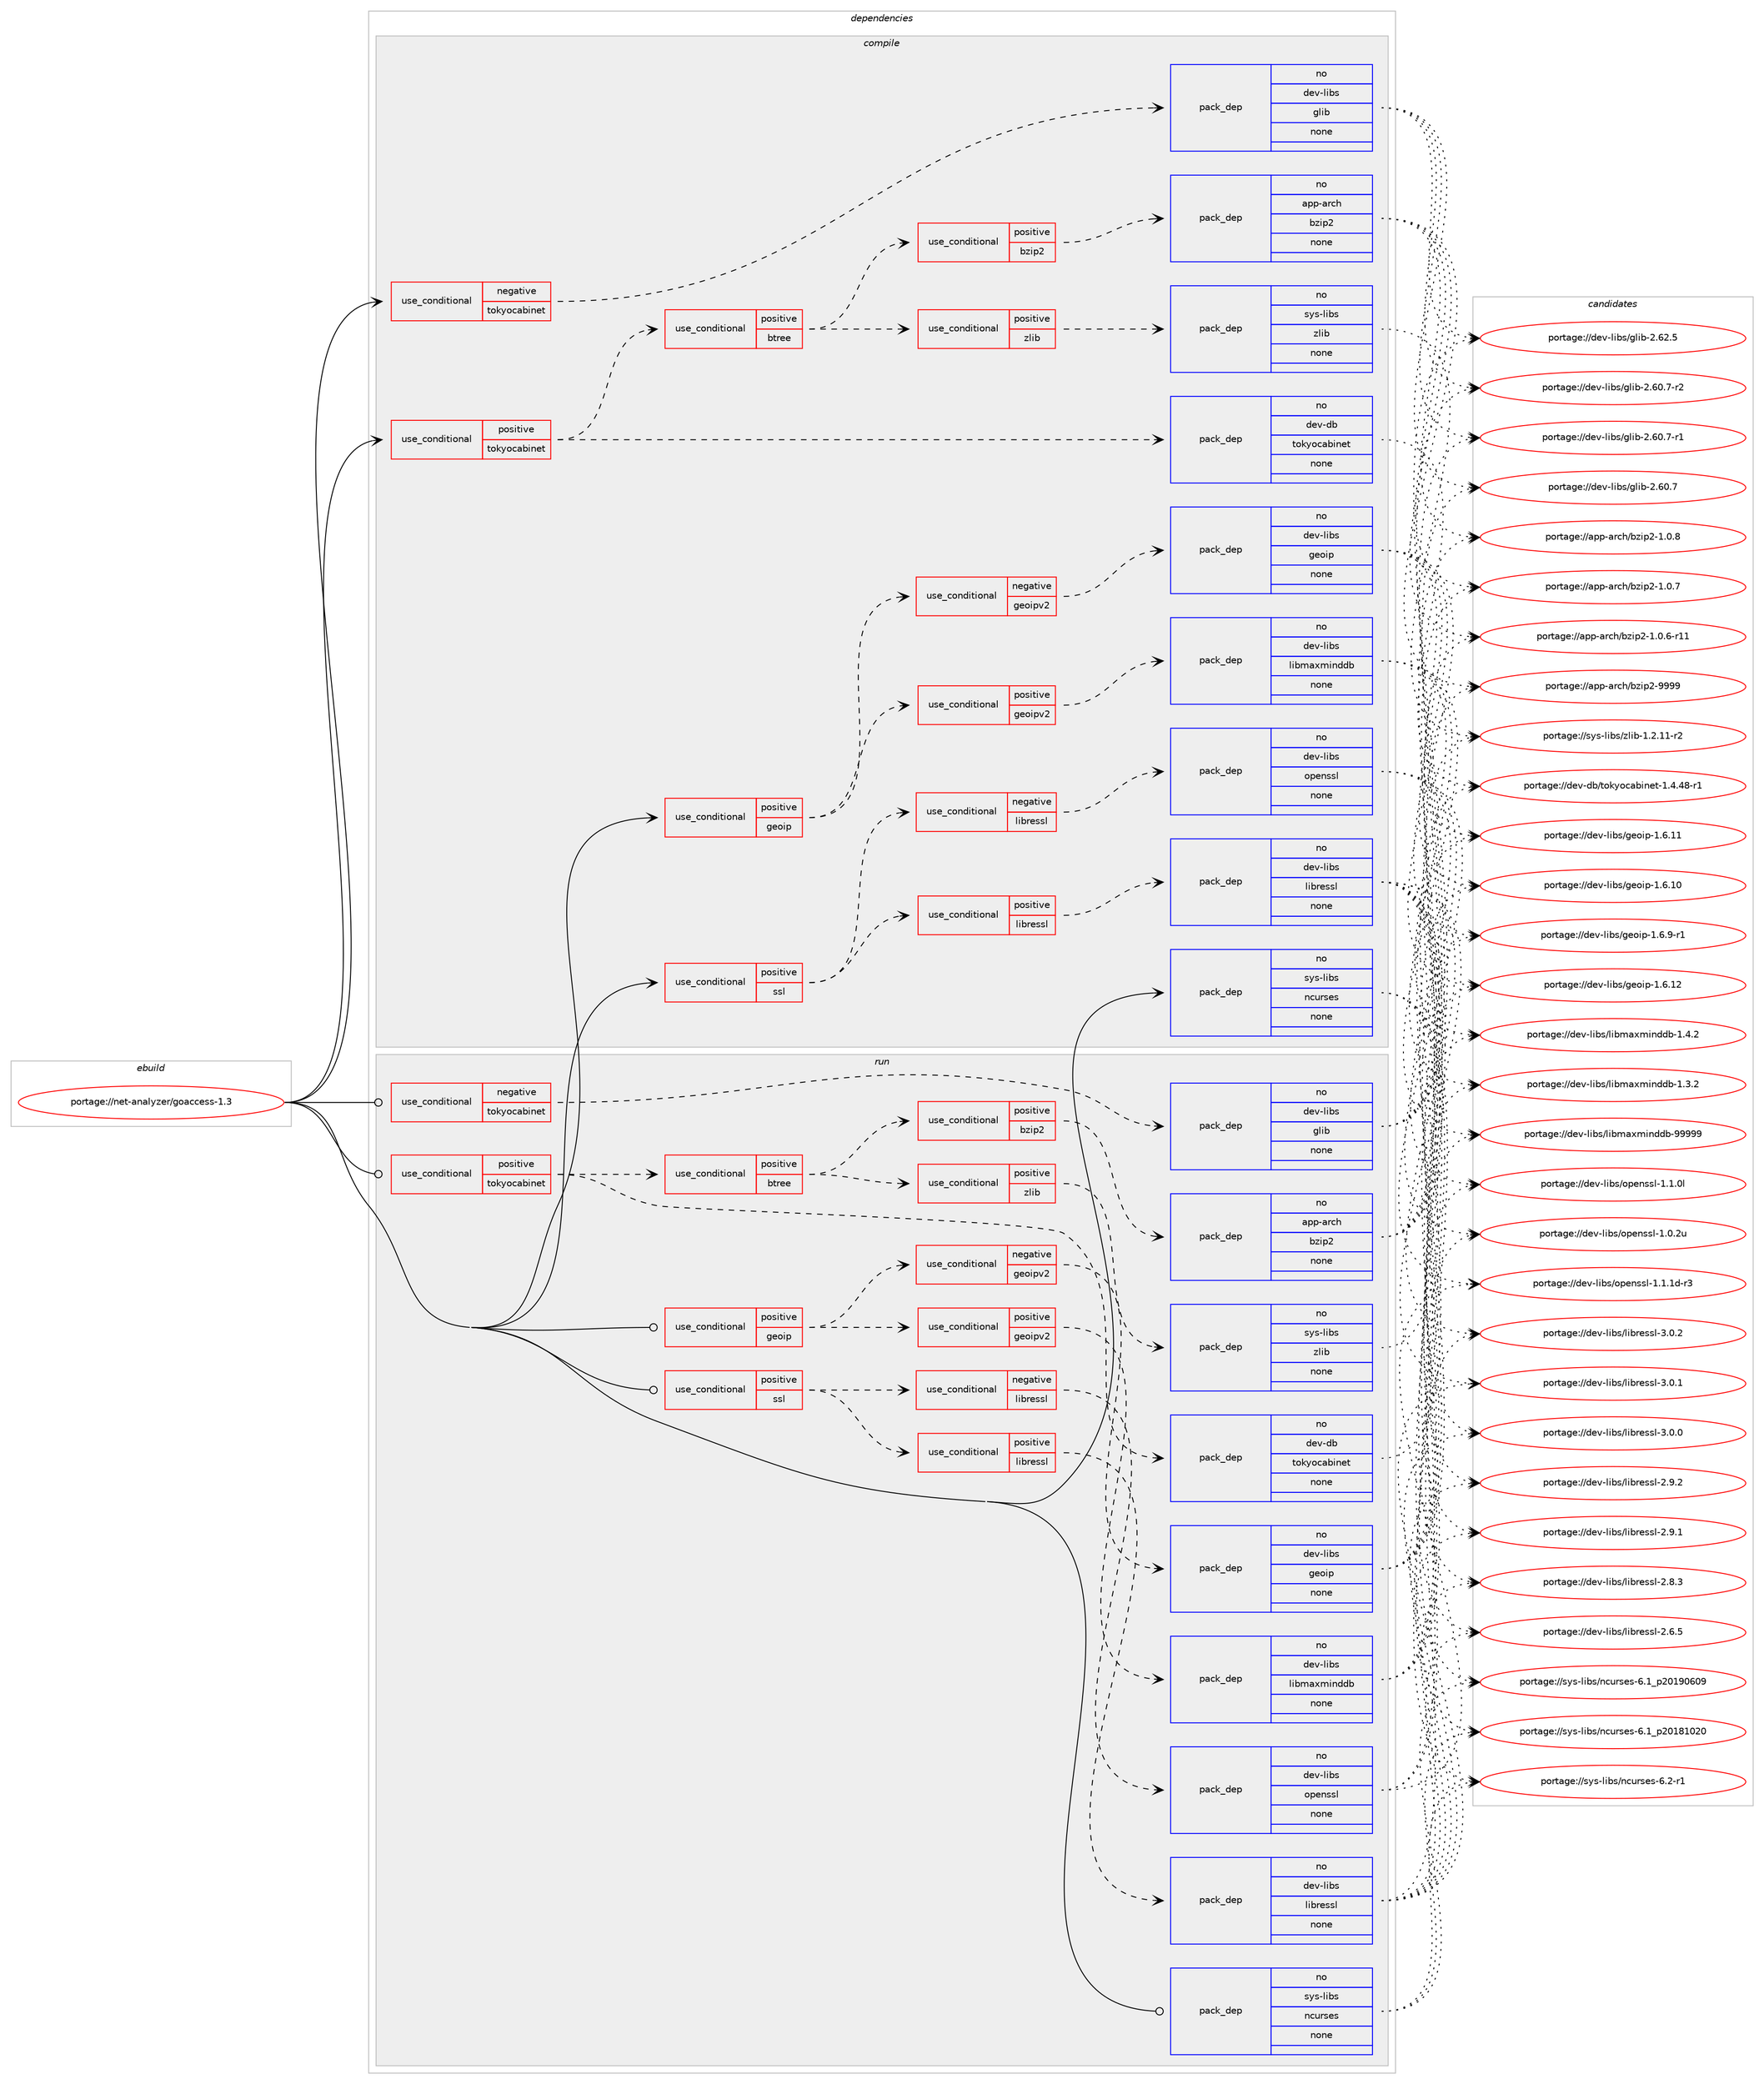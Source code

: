 digraph prolog {

# *************
# Graph options
# *************

newrank=true;
concentrate=true;
compound=true;
graph [rankdir=LR,fontname=Helvetica,fontsize=10,ranksep=1.5];#, ranksep=2.5, nodesep=0.2];
edge  [arrowhead=vee];
node  [fontname=Helvetica,fontsize=10];

# **********
# The ebuild
# **********

subgraph cluster_leftcol {
color=gray;
rank=same;
label=<<i>ebuild</i>>;
id [label="portage://net-analyzer/goaccess-1.3", color=red, width=4, href="../net-analyzer/goaccess-1.3.svg"];
}

# ****************
# The dependencies
# ****************

subgraph cluster_midcol {
color=gray;
label=<<i>dependencies</i>>;
subgraph cluster_compile {
fillcolor="#eeeeee";
style=filled;
label=<<i>compile</i>>;
subgraph cond14213 {
dependency68978 [label=<<TABLE BORDER="0" CELLBORDER="1" CELLSPACING="0" CELLPADDING="4"><TR><TD ROWSPAN="3" CELLPADDING="10">use_conditional</TD></TR><TR><TD>negative</TD></TR><TR><TD>tokyocabinet</TD></TR></TABLE>>, shape=none, color=red];
subgraph pack53430 {
dependency68979 [label=<<TABLE BORDER="0" CELLBORDER="1" CELLSPACING="0" CELLPADDING="4" WIDTH="220"><TR><TD ROWSPAN="6" CELLPADDING="30">pack_dep</TD></TR><TR><TD WIDTH="110">no</TD></TR><TR><TD>dev-libs</TD></TR><TR><TD>glib</TD></TR><TR><TD>none</TD></TR><TR><TD></TD></TR></TABLE>>, shape=none, color=blue];
}
dependency68978:e -> dependency68979:w [weight=20,style="dashed",arrowhead="vee"];
}
id:e -> dependency68978:w [weight=20,style="solid",arrowhead="vee"];
subgraph cond14214 {
dependency68980 [label=<<TABLE BORDER="0" CELLBORDER="1" CELLSPACING="0" CELLPADDING="4"><TR><TD ROWSPAN="3" CELLPADDING="10">use_conditional</TD></TR><TR><TD>positive</TD></TR><TR><TD>geoip</TD></TR></TABLE>>, shape=none, color=red];
subgraph cond14215 {
dependency68981 [label=<<TABLE BORDER="0" CELLBORDER="1" CELLSPACING="0" CELLPADDING="4"><TR><TD ROWSPAN="3" CELLPADDING="10">use_conditional</TD></TR><TR><TD>negative</TD></TR><TR><TD>geoipv2</TD></TR></TABLE>>, shape=none, color=red];
subgraph pack53431 {
dependency68982 [label=<<TABLE BORDER="0" CELLBORDER="1" CELLSPACING="0" CELLPADDING="4" WIDTH="220"><TR><TD ROWSPAN="6" CELLPADDING="30">pack_dep</TD></TR><TR><TD WIDTH="110">no</TD></TR><TR><TD>dev-libs</TD></TR><TR><TD>geoip</TD></TR><TR><TD>none</TD></TR><TR><TD></TD></TR></TABLE>>, shape=none, color=blue];
}
dependency68981:e -> dependency68982:w [weight=20,style="dashed",arrowhead="vee"];
}
dependency68980:e -> dependency68981:w [weight=20,style="dashed",arrowhead="vee"];
subgraph cond14216 {
dependency68983 [label=<<TABLE BORDER="0" CELLBORDER="1" CELLSPACING="0" CELLPADDING="4"><TR><TD ROWSPAN="3" CELLPADDING="10">use_conditional</TD></TR><TR><TD>positive</TD></TR><TR><TD>geoipv2</TD></TR></TABLE>>, shape=none, color=red];
subgraph pack53432 {
dependency68984 [label=<<TABLE BORDER="0" CELLBORDER="1" CELLSPACING="0" CELLPADDING="4" WIDTH="220"><TR><TD ROWSPAN="6" CELLPADDING="30">pack_dep</TD></TR><TR><TD WIDTH="110">no</TD></TR><TR><TD>dev-libs</TD></TR><TR><TD>libmaxminddb</TD></TR><TR><TD>none</TD></TR><TR><TD></TD></TR></TABLE>>, shape=none, color=blue];
}
dependency68983:e -> dependency68984:w [weight=20,style="dashed",arrowhead="vee"];
}
dependency68980:e -> dependency68983:w [weight=20,style="dashed",arrowhead="vee"];
}
id:e -> dependency68980:w [weight=20,style="solid",arrowhead="vee"];
subgraph cond14217 {
dependency68985 [label=<<TABLE BORDER="0" CELLBORDER="1" CELLSPACING="0" CELLPADDING="4"><TR><TD ROWSPAN="3" CELLPADDING="10">use_conditional</TD></TR><TR><TD>positive</TD></TR><TR><TD>ssl</TD></TR></TABLE>>, shape=none, color=red];
subgraph cond14218 {
dependency68986 [label=<<TABLE BORDER="0" CELLBORDER="1" CELLSPACING="0" CELLPADDING="4"><TR><TD ROWSPAN="3" CELLPADDING="10">use_conditional</TD></TR><TR><TD>negative</TD></TR><TR><TD>libressl</TD></TR></TABLE>>, shape=none, color=red];
subgraph pack53433 {
dependency68987 [label=<<TABLE BORDER="0" CELLBORDER="1" CELLSPACING="0" CELLPADDING="4" WIDTH="220"><TR><TD ROWSPAN="6" CELLPADDING="30">pack_dep</TD></TR><TR><TD WIDTH="110">no</TD></TR><TR><TD>dev-libs</TD></TR><TR><TD>openssl</TD></TR><TR><TD>none</TD></TR><TR><TD></TD></TR></TABLE>>, shape=none, color=blue];
}
dependency68986:e -> dependency68987:w [weight=20,style="dashed",arrowhead="vee"];
}
dependency68985:e -> dependency68986:w [weight=20,style="dashed",arrowhead="vee"];
subgraph cond14219 {
dependency68988 [label=<<TABLE BORDER="0" CELLBORDER="1" CELLSPACING="0" CELLPADDING="4"><TR><TD ROWSPAN="3" CELLPADDING="10">use_conditional</TD></TR><TR><TD>positive</TD></TR><TR><TD>libressl</TD></TR></TABLE>>, shape=none, color=red];
subgraph pack53434 {
dependency68989 [label=<<TABLE BORDER="0" CELLBORDER="1" CELLSPACING="0" CELLPADDING="4" WIDTH="220"><TR><TD ROWSPAN="6" CELLPADDING="30">pack_dep</TD></TR><TR><TD WIDTH="110">no</TD></TR><TR><TD>dev-libs</TD></TR><TR><TD>libressl</TD></TR><TR><TD>none</TD></TR><TR><TD></TD></TR></TABLE>>, shape=none, color=blue];
}
dependency68988:e -> dependency68989:w [weight=20,style="dashed",arrowhead="vee"];
}
dependency68985:e -> dependency68988:w [weight=20,style="dashed",arrowhead="vee"];
}
id:e -> dependency68985:w [weight=20,style="solid",arrowhead="vee"];
subgraph cond14220 {
dependency68990 [label=<<TABLE BORDER="0" CELLBORDER="1" CELLSPACING="0" CELLPADDING="4"><TR><TD ROWSPAN="3" CELLPADDING="10">use_conditional</TD></TR><TR><TD>positive</TD></TR><TR><TD>tokyocabinet</TD></TR></TABLE>>, shape=none, color=red];
subgraph pack53435 {
dependency68991 [label=<<TABLE BORDER="0" CELLBORDER="1" CELLSPACING="0" CELLPADDING="4" WIDTH="220"><TR><TD ROWSPAN="6" CELLPADDING="30">pack_dep</TD></TR><TR><TD WIDTH="110">no</TD></TR><TR><TD>dev-db</TD></TR><TR><TD>tokyocabinet</TD></TR><TR><TD>none</TD></TR><TR><TD></TD></TR></TABLE>>, shape=none, color=blue];
}
dependency68990:e -> dependency68991:w [weight=20,style="dashed",arrowhead="vee"];
subgraph cond14221 {
dependency68992 [label=<<TABLE BORDER="0" CELLBORDER="1" CELLSPACING="0" CELLPADDING="4"><TR><TD ROWSPAN="3" CELLPADDING="10">use_conditional</TD></TR><TR><TD>positive</TD></TR><TR><TD>btree</TD></TR></TABLE>>, shape=none, color=red];
subgraph cond14222 {
dependency68993 [label=<<TABLE BORDER="0" CELLBORDER="1" CELLSPACING="0" CELLPADDING="4"><TR><TD ROWSPAN="3" CELLPADDING="10">use_conditional</TD></TR><TR><TD>positive</TD></TR><TR><TD>bzip2</TD></TR></TABLE>>, shape=none, color=red];
subgraph pack53436 {
dependency68994 [label=<<TABLE BORDER="0" CELLBORDER="1" CELLSPACING="0" CELLPADDING="4" WIDTH="220"><TR><TD ROWSPAN="6" CELLPADDING="30">pack_dep</TD></TR><TR><TD WIDTH="110">no</TD></TR><TR><TD>app-arch</TD></TR><TR><TD>bzip2</TD></TR><TR><TD>none</TD></TR><TR><TD></TD></TR></TABLE>>, shape=none, color=blue];
}
dependency68993:e -> dependency68994:w [weight=20,style="dashed",arrowhead="vee"];
}
dependency68992:e -> dependency68993:w [weight=20,style="dashed",arrowhead="vee"];
subgraph cond14223 {
dependency68995 [label=<<TABLE BORDER="0" CELLBORDER="1" CELLSPACING="0" CELLPADDING="4"><TR><TD ROWSPAN="3" CELLPADDING="10">use_conditional</TD></TR><TR><TD>positive</TD></TR><TR><TD>zlib</TD></TR></TABLE>>, shape=none, color=red];
subgraph pack53437 {
dependency68996 [label=<<TABLE BORDER="0" CELLBORDER="1" CELLSPACING="0" CELLPADDING="4" WIDTH="220"><TR><TD ROWSPAN="6" CELLPADDING="30">pack_dep</TD></TR><TR><TD WIDTH="110">no</TD></TR><TR><TD>sys-libs</TD></TR><TR><TD>zlib</TD></TR><TR><TD>none</TD></TR><TR><TD></TD></TR></TABLE>>, shape=none, color=blue];
}
dependency68995:e -> dependency68996:w [weight=20,style="dashed",arrowhead="vee"];
}
dependency68992:e -> dependency68995:w [weight=20,style="dashed",arrowhead="vee"];
}
dependency68990:e -> dependency68992:w [weight=20,style="dashed",arrowhead="vee"];
}
id:e -> dependency68990:w [weight=20,style="solid",arrowhead="vee"];
subgraph pack53438 {
dependency68997 [label=<<TABLE BORDER="0" CELLBORDER="1" CELLSPACING="0" CELLPADDING="4" WIDTH="220"><TR><TD ROWSPAN="6" CELLPADDING="30">pack_dep</TD></TR><TR><TD WIDTH="110">no</TD></TR><TR><TD>sys-libs</TD></TR><TR><TD>ncurses</TD></TR><TR><TD>none</TD></TR><TR><TD></TD></TR></TABLE>>, shape=none, color=blue];
}
id:e -> dependency68997:w [weight=20,style="solid",arrowhead="vee"];
}
subgraph cluster_compileandrun {
fillcolor="#eeeeee";
style=filled;
label=<<i>compile and run</i>>;
}
subgraph cluster_run {
fillcolor="#eeeeee";
style=filled;
label=<<i>run</i>>;
subgraph cond14224 {
dependency68998 [label=<<TABLE BORDER="0" CELLBORDER="1" CELLSPACING="0" CELLPADDING="4"><TR><TD ROWSPAN="3" CELLPADDING="10">use_conditional</TD></TR><TR><TD>negative</TD></TR><TR><TD>tokyocabinet</TD></TR></TABLE>>, shape=none, color=red];
subgraph pack53439 {
dependency68999 [label=<<TABLE BORDER="0" CELLBORDER="1" CELLSPACING="0" CELLPADDING="4" WIDTH="220"><TR><TD ROWSPAN="6" CELLPADDING="30">pack_dep</TD></TR><TR><TD WIDTH="110">no</TD></TR><TR><TD>dev-libs</TD></TR><TR><TD>glib</TD></TR><TR><TD>none</TD></TR><TR><TD></TD></TR></TABLE>>, shape=none, color=blue];
}
dependency68998:e -> dependency68999:w [weight=20,style="dashed",arrowhead="vee"];
}
id:e -> dependency68998:w [weight=20,style="solid",arrowhead="odot"];
subgraph cond14225 {
dependency69000 [label=<<TABLE BORDER="0" CELLBORDER="1" CELLSPACING="0" CELLPADDING="4"><TR><TD ROWSPAN="3" CELLPADDING="10">use_conditional</TD></TR><TR><TD>positive</TD></TR><TR><TD>geoip</TD></TR></TABLE>>, shape=none, color=red];
subgraph cond14226 {
dependency69001 [label=<<TABLE BORDER="0" CELLBORDER="1" CELLSPACING="0" CELLPADDING="4"><TR><TD ROWSPAN="3" CELLPADDING="10">use_conditional</TD></TR><TR><TD>negative</TD></TR><TR><TD>geoipv2</TD></TR></TABLE>>, shape=none, color=red];
subgraph pack53440 {
dependency69002 [label=<<TABLE BORDER="0" CELLBORDER="1" CELLSPACING="0" CELLPADDING="4" WIDTH="220"><TR><TD ROWSPAN="6" CELLPADDING="30">pack_dep</TD></TR><TR><TD WIDTH="110">no</TD></TR><TR><TD>dev-libs</TD></TR><TR><TD>geoip</TD></TR><TR><TD>none</TD></TR><TR><TD></TD></TR></TABLE>>, shape=none, color=blue];
}
dependency69001:e -> dependency69002:w [weight=20,style="dashed",arrowhead="vee"];
}
dependency69000:e -> dependency69001:w [weight=20,style="dashed",arrowhead="vee"];
subgraph cond14227 {
dependency69003 [label=<<TABLE BORDER="0" CELLBORDER="1" CELLSPACING="0" CELLPADDING="4"><TR><TD ROWSPAN="3" CELLPADDING="10">use_conditional</TD></TR><TR><TD>positive</TD></TR><TR><TD>geoipv2</TD></TR></TABLE>>, shape=none, color=red];
subgraph pack53441 {
dependency69004 [label=<<TABLE BORDER="0" CELLBORDER="1" CELLSPACING="0" CELLPADDING="4" WIDTH="220"><TR><TD ROWSPAN="6" CELLPADDING="30">pack_dep</TD></TR><TR><TD WIDTH="110">no</TD></TR><TR><TD>dev-libs</TD></TR><TR><TD>libmaxminddb</TD></TR><TR><TD>none</TD></TR><TR><TD></TD></TR></TABLE>>, shape=none, color=blue];
}
dependency69003:e -> dependency69004:w [weight=20,style="dashed",arrowhead="vee"];
}
dependency69000:e -> dependency69003:w [weight=20,style="dashed",arrowhead="vee"];
}
id:e -> dependency69000:w [weight=20,style="solid",arrowhead="odot"];
subgraph cond14228 {
dependency69005 [label=<<TABLE BORDER="0" CELLBORDER="1" CELLSPACING="0" CELLPADDING="4"><TR><TD ROWSPAN="3" CELLPADDING="10">use_conditional</TD></TR><TR><TD>positive</TD></TR><TR><TD>ssl</TD></TR></TABLE>>, shape=none, color=red];
subgraph cond14229 {
dependency69006 [label=<<TABLE BORDER="0" CELLBORDER="1" CELLSPACING="0" CELLPADDING="4"><TR><TD ROWSPAN="3" CELLPADDING="10">use_conditional</TD></TR><TR><TD>negative</TD></TR><TR><TD>libressl</TD></TR></TABLE>>, shape=none, color=red];
subgraph pack53442 {
dependency69007 [label=<<TABLE BORDER="0" CELLBORDER="1" CELLSPACING="0" CELLPADDING="4" WIDTH="220"><TR><TD ROWSPAN="6" CELLPADDING="30">pack_dep</TD></TR><TR><TD WIDTH="110">no</TD></TR><TR><TD>dev-libs</TD></TR><TR><TD>openssl</TD></TR><TR><TD>none</TD></TR><TR><TD></TD></TR></TABLE>>, shape=none, color=blue];
}
dependency69006:e -> dependency69007:w [weight=20,style="dashed",arrowhead="vee"];
}
dependency69005:e -> dependency69006:w [weight=20,style="dashed",arrowhead="vee"];
subgraph cond14230 {
dependency69008 [label=<<TABLE BORDER="0" CELLBORDER="1" CELLSPACING="0" CELLPADDING="4"><TR><TD ROWSPAN="3" CELLPADDING="10">use_conditional</TD></TR><TR><TD>positive</TD></TR><TR><TD>libressl</TD></TR></TABLE>>, shape=none, color=red];
subgraph pack53443 {
dependency69009 [label=<<TABLE BORDER="0" CELLBORDER="1" CELLSPACING="0" CELLPADDING="4" WIDTH="220"><TR><TD ROWSPAN="6" CELLPADDING="30">pack_dep</TD></TR><TR><TD WIDTH="110">no</TD></TR><TR><TD>dev-libs</TD></TR><TR><TD>libressl</TD></TR><TR><TD>none</TD></TR><TR><TD></TD></TR></TABLE>>, shape=none, color=blue];
}
dependency69008:e -> dependency69009:w [weight=20,style="dashed",arrowhead="vee"];
}
dependency69005:e -> dependency69008:w [weight=20,style="dashed",arrowhead="vee"];
}
id:e -> dependency69005:w [weight=20,style="solid",arrowhead="odot"];
subgraph cond14231 {
dependency69010 [label=<<TABLE BORDER="0" CELLBORDER="1" CELLSPACING="0" CELLPADDING="4"><TR><TD ROWSPAN="3" CELLPADDING="10">use_conditional</TD></TR><TR><TD>positive</TD></TR><TR><TD>tokyocabinet</TD></TR></TABLE>>, shape=none, color=red];
subgraph pack53444 {
dependency69011 [label=<<TABLE BORDER="0" CELLBORDER="1" CELLSPACING="0" CELLPADDING="4" WIDTH="220"><TR><TD ROWSPAN="6" CELLPADDING="30">pack_dep</TD></TR><TR><TD WIDTH="110">no</TD></TR><TR><TD>dev-db</TD></TR><TR><TD>tokyocabinet</TD></TR><TR><TD>none</TD></TR><TR><TD></TD></TR></TABLE>>, shape=none, color=blue];
}
dependency69010:e -> dependency69011:w [weight=20,style="dashed",arrowhead="vee"];
subgraph cond14232 {
dependency69012 [label=<<TABLE BORDER="0" CELLBORDER="1" CELLSPACING="0" CELLPADDING="4"><TR><TD ROWSPAN="3" CELLPADDING="10">use_conditional</TD></TR><TR><TD>positive</TD></TR><TR><TD>btree</TD></TR></TABLE>>, shape=none, color=red];
subgraph cond14233 {
dependency69013 [label=<<TABLE BORDER="0" CELLBORDER="1" CELLSPACING="0" CELLPADDING="4"><TR><TD ROWSPAN="3" CELLPADDING="10">use_conditional</TD></TR><TR><TD>positive</TD></TR><TR><TD>bzip2</TD></TR></TABLE>>, shape=none, color=red];
subgraph pack53445 {
dependency69014 [label=<<TABLE BORDER="0" CELLBORDER="1" CELLSPACING="0" CELLPADDING="4" WIDTH="220"><TR><TD ROWSPAN="6" CELLPADDING="30">pack_dep</TD></TR><TR><TD WIDTH="110">no</TD></TR><TR><TD>app-arch</TD></TR><TR><TD>bzip2</TD></TR><TR><TD>none</TD></TR><TR><TD></TD></TR></TABLE>>, shape=none, color=blue];
}
dependency69013:e -> dependency69014:w [weight=20,style="dashed",arrowhead="vee"];
}
dependency69012:e -> dependency69013:w [weight=20,style="dashed",arrowhead="vee"];
subgraph cond14234 {
dependency69015 [label=<<TABLE BORDER="0" CELLBORDER="1" CELLSPACING="0" CELLPADDING="4"><TR><TD ROWSPAN="3" CELLPADDING="10">use_conditional</TD></TR><TR><TD>positive</TD></TR><TR><TD>zlib</TD></TR></TABLE>>, shape=none, color=red];
subgraph pack53446 {
dependency69016 [label=<<TABLE BORDER="0" CELLBORDER="1" CELLSPACING="0" CELLPADDING="4" WIDTH="220"><TR><TD ROWSPAN="6" CELLPADDING="30">pack_dep</TD></TR><TR><TD WIDTH="110">no</TD></TR><TR><TD>sys-libs</TD></TR><TR><TD>zlib</TD></TR><TR><TD>none</TD></TR><TR><TD></TD></TR></TABLE>>, shape=none, color=blue];
}
dependency69015:e -> dependency69016:w [weight=20,style="dashed",arrowhead="vee"];
}
dependency69012:e -> dependency69015:w [weight=20,style="dashed",arrowhead="vee"];
}
dependency69010:e -> dependency69012:w [weight=20,style="dashed",arrowhead="vee"];
}
id:e -> dependency69010:w [weight=20,style="solid",arrowhead="odot"];
subgraph pack53447 {
dependency69017 [label=<<TABLE BORDER="0" CELLBORDER="1" CELLSPACING="0" CELLPADDING="4" WIDTH="220"><TR><TD ROWSPAN="6" CELLPADDING="30">pack_dep</TD></TR><TR><TD WIDTH="110">no</TD></TR><TR><TD>sys-libs</TD></TR><TR><TD>ncurses</TD></TR><TR><TD>none</TD></TR><TR><TD></TD></TR></TABLE>>, shape=none, color=blue];
}
id:e -> dependency69017:w [weight=20,style="solid",arrowhead="odot"];
}
}

# **************
# The candidates
# **************

subgraph cluster_choices {
rank=same;
color=gray;
label=<<i>candidates</i>>;

subgraph choice53430 {
color=black;
nodesep=1;
choice1001011184510810598115471031081059845504654504653 [label="portage://dev-libs/glib-2.62.5", color=red, width=4,href="../dev-libs/glib-2.62.5.svg"];
choice10010111845108105981154710310810598455046544846554511450 [label="portage://dev-libs/glib-2.60.7-r2", color=red, width=4,href="../dev-libs/glib-2.60.7-r2.svg"];
choice10010111845108105981154710310810598455046544846554511449 [label="portage://dev-libs/glib-2.60.7-r1", color=red, width=4,href="../dev-libs/glib-2.60.7-r1.svg"];
choice1001011184510810598115471031081059845504654484655 [label="portage://dev-libs/glib-2.60.7", color=red, width=4,href="../dev-libs/glib-2.60.7.svg"];
dependency68979:e -> choice1001011184510810598115471031081059845504654504653:w [style=dotted,weight="100"];
dependency68979:e -> choice10010111845108105981154710310810598455046544846554511450:w [style=dotted,weight="100"];
dependency68979:e -> choice10010111845108105981154710310810598455046544846554511449:w [style=dotted,weight="100"];
dependency68979:e -> choice1001011184510810598115471031081059845504654484655:w [style=dotted,weight="100"];
}
subgraph choice53431 {
color=black;
nodesep=1;
choice1001011184510810598115471031011111051124549465446574511449 [label="portage://dev-libs/geoip-1.6.9-r1", color=red, width=4,href="../dev-libs/geoip-1.6.9-r1.svg"];
choice10010111845108105981154710310111110511245494654464950 [label="portage://dev-libs/geoip-1.6.12", color=red, width=4,href="../dev-libs/geoip-1.6.12.svg"];
choice10010111845108105981154710310111110511245494654464949 [label="portage://dev-libs/geoip-1.6.11", color=red, width=4,href="../dev-libs/geoip-1.6.11.svg"];
choice10010111845108105981154710310111110511245494654464948 [label="portage://dev-libs/geoip-1.6.10", color=red, width=4,href="../dev-libs/geoip-1.6.10.svg"];
dependency68982:e -> choice1001011184510810598115471031011111051124549465446574511449:w [style=dotted,weight="100"];
dependency68982:e -> choice10010111845108105981154710310111110511245494654464950:w [style=dotted,weight="100"];
dependency68982:e -> choice10010111845108105981154710310111110511245494654464949:w [style=dotted,weight="100"];
dependency68982:e -> choice10010111845108105981154710310111110511245494654464948:w [style=dotted,weight="100"];
}
subgraph choice53432 {
color=black;
nodesep=1;
choice100101118451081059811547108105981099712010910511010010098455757575757 [label="portage://dev-libs/libmaxminddb-99999", color=red, width=4,href="../dev-libs/libmaxminddb-99999.svg"];
choice100101118451081059811547108105981099712010910511010010098454946524650 [label="portage://dev-libs/libmaxminddb-1.4.2", color=red, width=4,href="../dev-libs/libmaxminddb-1.4.2.svg"];
choice100101118451081059811547108105981099712010910511010010098454946514650 [label="portage://dev-libs/libmaxminddb-1.3.2", color=red, width=4,href="../dev-libs/libmaxminddb-1.3.2.svg"];
dependency68984:e -> choice100101118451081059811547108105981099712010910511010010098455757575757:w [style=dotted,weight="100"];
dependency68984:e -> choice100101118451081059811547108105981099712010910511010010098454946524650:w [style=dotted,weight="100"];
dependency68984:e -> choice100101118451081059811547108105981099712010910511010010098454946514650:w [style=dotted,weight="100"];
}
subgraph choice53433 {
color=black;
nodesep=1;
choice1001011184510810598115471111121011101151151084549464946491004511451 [label="portage://dev-libs/openssl-1.1.1d-r3", color=red, width=4,href="../dev-libs/openssl-1.1.1d-r3.svg"];
choice100101118451081059811547111112101110115115108454946494648108 [label="portage://dev-libs/openssl-1.1.0l", color=red, width=4,href="../dev-libs/openssl-1.1.0l.svg"];
choice100101118451081059811547111112101110115115108454946484650117 [label="portage://dev-libs/openssl-1.0.2u", color=red, width=4,href="../dev-libs/openssl-1.0.2u.svg"];
dependency68987:e -> choice1001011184510810598115471111121011101151151084549464946491004511451:w [style=dotted,weight="100"];
dependency68987:e -> choice100101118451081059811547111112101110115115108454946494648108:w [style=dotted,weight="100"];
dependency68987:e -> choice100101118451081059811547111112101110115115108454946484650117:w [style=dotted,weight="100"];
}
subgraph choice53434 {
color=black;
nodesep=1;
choice10010111845108105981154710810598114101115115108455146484650 [label="portage://dev-libs/libressl-3.0.2", color=red, width=4,href="../dev-libs/libressl-3.0.2.svg"];
choice10010111845108105981154710810598114101115115108455146484649 [label="portage://dev-libs/libressl-3.0.1", color=red, width=4,href="../dev-libs/libressl-3.0.1.svg"];
choice10010111845108105981154710810598114101115115108455146484648 [label="portage://dev-libs/libressl-3.0.0", color=red, width=4,href="../dev-libs/libressl-3.0.0.svg"];
choice10010111845108105981154710810598114101115115108455046574650 [label="portage://dev-libs/libressl-2.9.2", color=red, width=4,href="../dev-libs/libressl-2.9.2.svg"];
choice10010111845108105981154710810598114101115115108455046574649 [label="portage://dev-libs/libressl-2.9.1", color=red, width=4,href="../dev-libs/libressl-2.9.1.svg"];
choice10010111845108105981154710810598114101115115108455046564651 [label="portage://dev-libs/libressl-2.8.3", color=red, width=4,href="../dev-libs/libressl-2.8.3.svg"];
choice10010111845108105981154710810598114101115115108455046544653 [label="portage://dev-libs/libressl-2.6.5", color=red, width=4,href="../dev-libs/libressl-2.6.5.svg"];
dependency68989:e -> choice10010111845108105981154710810598114101115115108455146484650:w [style=dotted,weight="100"];
dependency68989:e -> choice10010111845108105981154710810598114101115115108455146484649:w [style=dotted,weight="100"];
dependency68989:e -> choice10010111845108105981154710810598114101115115108455146484648:w [style=dotted,weight="100"];
dependency68989:e -> choice10010111845108105981154710810598114101115115108455046574650:w [style=dotted,weight="100"];
dependency68989:e -> choice10010111845108105981154710810598114101115115108455046574649:w [style=dotted,weight="100"];
dependency68989:e -> choice10010111845108105981154710810598114101115115108455046564651:w [style=dotted,weight="100"];
dependency68989:e -> choice10010111845108105981154710810598114101115115108455046544653:w [style=dotted,weight="100"];
}
subgraph choice53435 {
color=black;
nodesep=1;
choice100101118451009847116111107121111999798105110101116454946524652564511449 [label="portage://dev-db/tokyocabinet-1.4.48-r1", color=red, width=4,href="../dev-db/tokyocabinet-1.4.48-r1.svg"];
dependency68991:e -> choice100101118451009847116111107121111999798105110101116454946524652564511449:w [style=dotted,weight="100"];
}
subgraph choice53436 {
color=black;
nodesep=1;
choice971121124597114991044798122105112504557575757 [label="portage://app-arch/bzip2-9999", color=red, width=4,href="../app-arch/bzip2-9999.svg"];
choice97112112459711499104479812210511250454946484656 [label="portage://app-arch/bzip2-1.0.8", color=red, width=4,href="../app-arch/bzip2-1.0.8.svg"];
choice97112112459711499104479812210511250454946484655 [label="portage://app-arch/bzip2-1.0.7", color=red, width=4,href="../app-arch/bzip2-1.0.7.svg"];
choice97112112459711499104479812210511250454946484654451144949 [label="portage://app-arch/bzip2-1.0.6-r11", color=red, width=4,href="../app-arch/bzip2-1.0.6-r11.svg"];
dependency68994:e -> choice971121124597114991044798122105112504557575757:w [style=dotted,weight="100"];
dependency68994:e -> choice97112112459711499104479812210511250454946484656:w [style=dotted,weight="100"];
dependency68994:e -> choice97112112459711499104479812210511250454946484655:w [style=dotted,weight="100"];
dependency68994:e -> choice97112112459711499104479812210511250454946484654451144949:w [style=dotted,weight="100"];
}
subgraph choice53437 {
color=black;
nodesep=1;
choice11512111545108105981154712210810598454946504649494511450 [label="portage://sys-libs/zlib-1.2.11-r2", color=red, width=4,href="../sys-libs/zlib-1.2.11-r2.svg"];
dependency68996:e -> choice11512111545108105981154712210810598454946504649494511450:w [style=dotted,weight="100"];
}
subgraph choice53438 {
color=black;
nodesep=1;
choice11512111545108105981154711099117114115101115455446504511449 [label="portage://sys-libs/ncurses-6.2-r1", color=red, width=4,href="../sys-libs/ncurses-6.2-r1.svg"];
choice1151211154510810598115471109911711411510111545544649951125048495748544857 [label="portage://sys-libs/ncurses-6.1_p20190609", color=red, width=4,href="../sys-libs/ncurses-6.1_p20190609.svg"];
choice1151211154510810598115471109911711411510111545544649951125048495649485048 [label="portage://sys-libs/ncurses-6.1_p20181020", color=red, width=4,href="../sys-libs/ncurses-6.1_p20181020.svg"];
dependency68997:e -> choice11512111545108105981154711099117114115101115455446504511449:w [style=dotted,weight="100"];
dependency68997:e -> choice1151211154510810598115471109911711411510111545544649951125048495748544857:w [style=dotted,weight="100"];
dependency68997:e -> choice1151211154510810598115471109911711411510111545544649951125048495649485048:w [style=dotted,weight="100"];
}
subgraph choice53439 {
color=black;
nodesep=1;
choice1001011184510810598115471031081059845504654504653 [label="portage://dev-libs/glib-2.62.5", color=red, width=4,href="../dev-libs/glib-2.62.5.svg"];
choice10010111845108105981154710310810598455046544846554511450 [label="portage://dev-libs/glib-2.60.7-r2", color=red, width=4,href="../dev-libs/glib-2.60.7-r2.svg"];
choice10010111845108105981154710310810598455046544846554511449 [label="portage://dev-libs/glib-2.60.7-r1", color=red, width=4,href="../dev-libs/glib-2.60.7-r1.svg"];
choice1001011184510810598115471031081059845504654484655 [label="portage://dev-libs/glib-2.60.7", color=red, width=4,href="../dev-libs/glib-2.60.7.svg"];
dependency68999:e -> choice1001011184510810598115471031081059845504654504653:w [style=dotted,weight="100"];
dependency68999:e -> choice10010111845108105981154710310810598455046544846554511450:w [style=dotted,weight="100"];
dependency68999:e -> choice10010111845108105981154710310810598455046544846554511449:w [style=dotted,weight="100"];
dependency68999:e -> choice1001011184510810598115471031081059845504654484655:w [style=dotted,weight="100"];
}
subgraph choice53440 {
color=black;
nodesep=1;
choice1001011184510810598115471031011111051124549465446574511449 [label="portage://dev-libs/geoip-1.6.9-r1", color=red, width=4,href="../dev-libs/geoip-1.6.9-r1.svg"];
choice10010111845108105981154710310111110511245494654464950 [label="portage://dev-libs/geoip-1.6.12", color=red, width=4,href="../dev-libs/geoip-1.6.12.svg"];
choice10010111845108105981154710310111110511245494654464949 [label="portage://dev-libs/geoip-1.6.11", color=red, width=4,href="../dev-libs/geoip-1.6.11.svg"];
choice10010111845108105981154710310111110511245494654464948 [label="portage://dev-libs/geoip-1.6.10", color=red, width=4,href="../dev-libs/geoip-1.6.10.svg"];
dependency69002:e -> choice1001011184510810598115471031011111051124549465446574511449:w [style=dotted,weight="100"];
dependency69002:e -> choice10010111845108105981154710310111110511245494654464950:w [style=dotted,weight="100"];
dependency69002:e -> choice10010111845108105981154710310111110511245494654464949:w [style=dotted,weight="100"];
dependency69002:e -> choice10010111845108105981154710310111110511245494654464948:w [style=dotted,weight="100"];
}
subgraph choice53441 {
color=black;
nodesep=1;
choice100101118451081059811547108105981099712010910511010010098455757575757 [label="portage://dev-libs/libmaxminddb-99999", color=red, width=4,href="../dev-libs/libmaxminddb-99999.svg"];
choice100101118451081059811547108105981099712010910511010010098454946524650 [label="portage://dev-libs/libmaxminddb-1.4.2", color=red, width=4,href="../dev-libs/libmaxminddb-1.4.2.svg"];
choice100101118451081059811547108105981099712010910511010010098454946514650 [label="portage://dev-libs/libmaxminddb-1.3.2", color=red, width=4,href="../dev-libs/libmaxminddb-1.3.2.svg"];
dependency69004:e -> choice100101118451081059811547108105981099712010910511010010098455757575757:w [style=dotted,weight="100"];
dependency69004:e -> choice100101118451081059811547108105981099712010910511010010098454946524650:w [style=dotted,weight="100"];
dependency69004:e -> choice100101118451081059811547108105981099712010910511010010098454946514650:w [style=dotted,weight="100"];
}
subgraph choice53442 {
color=black;
nodesep=1;
choice1001011184510810598115471111121011101151151084549464946491004511451 [label="portage://dev-libs/openssl-1.1.1d-r3", color=red, width=4,href="../dev-libs/openssl-1.1.1d-r3.svg"];
choice100101118451081059811547111112101110115115108454946494648108 [label="portage://dev-libs/openssl-1.1.0l", color=red, width=4,href="../dev-libs/openssl-1.1.0l.svg"];
choice100101118451081059811547111112101110115115108454946484650117 [label="portage://dev-libs/openssl-1.0.2u", color=red, width=4,href="../dev-libs/openssl-1.0.2u.svg"];
dependency69007:e -> choice1001011184510810598115471111121011101151151084549464946491004511451:w [style=dotted,weight="100"];
dependency69007:e -> choice100101118451081059811547111112101110115115108454946494648108:w [style=dotted,weight="100"];
dependency69007:e -> choice100101118451081059811547111112101110115115108454946484650117:w [style=dotted,weight="100"];
}
subgraph choice53443 {
color=black;
nodesep=1;
choice10010111845108105981154710810598114101115115108455146484650 [label="portage://dev-libs/libressl-3.0.2", color=red, width=4,href="../dev-libs/libressl-3.0.2.svg"];
choice10010111845108105981154710810598114101115115108455146484649 [label="portage://dev-libs/libressl-3.0.1", color=red, width=4,href="../dev-libs/libressl-3.0.1.svg"];
choice10010111845108105981154710810598114101115115108455146484648 [label="portage://dev-libs/libressl-3.0.0", color=red, width=4,href="../dev-libs/libressl-3.0.0.svg"];
choice10010111845108105981154710810598114101115115108455046574650 [label="portage://dev-libs/libressl-2.9.2", color=red, width=4,href="../dev-libs/libressl-2.9.2.svg"];
choice10010111845108105981154710810598114101115115108455046574649 [label="portage://dev-libs/libressl-2.9.1", color=red, width=4,href="../dev-libs/libressl-2.9.1.svg"];
choice10010111845108105981154710810598114101115115108455046564651 [label="portage://dev-libs/libressl-2.8.3", color=red, width=4,href="../dev-libs/libressl-2.8.3.svg"];
choice10010111845108105981154710810598114101115115108455046544653 [label="portage://dev-libs/libressl-2.6.5", color=red, width=4,href="../dev-libs/libressl-2.6.5.svg"];
dependency69009:e -> choice10010111845108105981154710810598114101115115108455146484650:w [style=dotted,weight="100"];
dependency69009:e -> choice10010111845108105981154710810598114101115115108455146484649:w [style=dotted,weight="100"];
dependency69009:e -> choice10010111845108105981154710810598114101115115108455146484648:w [style=dotted,weight="100"];
dependency69009:e -> choice10010111845108105981154710810598114101115115108455046574650:w [style=dotted,weight="100"];
dependency69009:e -> choice10010111845108105981154710810598114101115115108455046574649:w [style=dotted,weight="100"];
dependency69009:e -> choice10010111845108105981154710810598114101115115108455046564651:w [style=dotted,weight="100"];
dependency69009:e -> choice10010111845108105981154710810598114101115115108455046544653:w [style=dotted,weight="100"];
}
subgraph choice53444 {
color=black;
nodesep=1;
choice100101118451009847116111107121111999798105110101116454946524652564511449 [label="portage://dev-db/tokyocabinet-1.4.48-r1", color=red, width=4,href="../dev-db/tokyocabinet-1.4.48-r1.svg"];
dependency69011:e -> choice100101118451009847116111107121111999798105110101116454946524652564511449:w [style=dotted,weight="100"];
}
subgraph choice53445 {
color=black;
nodesep=1;
choice971121124597114991044798122105112504557575757 [label="portage://app-arch/bzip2-9999", color=red, width=4,href="../app-arch/bzip2-9999.svg"];
choice97112112459711499104479812210511250454946484656 [label="portage://app-arch/bzip2-1.0.8", color=red, width=4,href="../app-arch/bzip2-1.0.8.svg"];
choice97112112459711499104479812210511250454946484655 [label="portage://app-arch/bzip2-1.0.7", color=red, width=4,href="../app-arch/bzip2-1.0.7.svg"];
choice97112112459711499104479812210511250454946484654451144949 [label="portage://app-arch/bzip2-1.0.6-r11", color=red, width=4,href="../app-arch/bzip2-1.0.6-r11.svg"];
dependency69014:e -> choice971121124597114991044798122105112504557575757:w [style=dotted,weight="100"];
dependency69014:e -> choice97112112459711499104479812210511250454946484656:w [style=dotted,weight="100"];
dependency69014:e -> choice97112112459711499104479812210511250454946484655:w [style=dotted,weight="100"];
dependency69014:e -> choice97112112459711499104479812210511250454946484654451144949:w [style=dotted,weight="100"];
}
subgraph choice53446 {
color=black;
nodesep=1;
choice11512111545108105981154712210810598454946504649494511450 [label="portage://sys-libs/zlib-1.2.11-r2", color=red, width=4,href="../sys-libs/zlib-1.2.11-r2.svg"];
dependency69016:e -> choice11512111545108105981154712210810598454946504649494511450:w [style=dotted,weight="100"];
}
subgraph choice53447 {
color=black;
nodesep=1;
choice11512111545108105981154711099117114115101115455446504511449 [label="portage://sys-libs/ncurses-6.2-r1", color=red, width=4,href="../sys-libs/ncurses-6.2-r1.svg"];
choice1151211154510810598115471109911711411510111545544649951125048495748544857 [label="portage://sys-libs/ncurses-6.1_p20190609", color=red, width=4,href="../sys-libs/ncurses-6.1_p20190609.svg"];
choice1151211154510810598115471109911711411510111545544649951125048495649485048 [label="portage://sys-libs/ncurses-6.1_p20181020", color=red, width=4,href="../sys-libs/ncurses-6.1_p20181020.svg"];
dependency69017:e -> choice11512111545108105981154711099117114115101115455446504511449:w [style=dotted,weight="100"];
dependency69017:e -> choice1151211154510810598115471109911711411510111545544649951125048495748544857:w [style=dotted,weight="100"];
dependency69017:e -> choice1151211154510810598115471109911711411510111545544649951125048495649485048:w [style=dotted,weight="100"];
}
}

}
